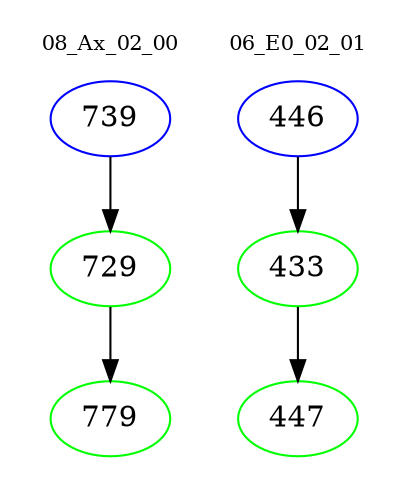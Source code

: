 digraph{
subgraph cluster_0 {
color = white
label = "08_Ax_02_00";
fontsize=10;
T0_739 [label="739", color="blue"]
T0_739 -> T0_729 [color="black"]
T0_729 [label="729", color="green"]
T0_729 -> T0_779 [color="black"]
T0_779 [label="779", color="green"]
}
subgraph cluster_1 {
color = white
label = "06_E0_02_01";
fontsize=10;
T1_446 [label="446", color="blue"]
T1_446 -> T1_433 [color="black"]
T1_433 [label="433", color="green"]
T1_433 -> T1_447 [color="black"]
T1_447 [label="447", color="green"]
}
}
